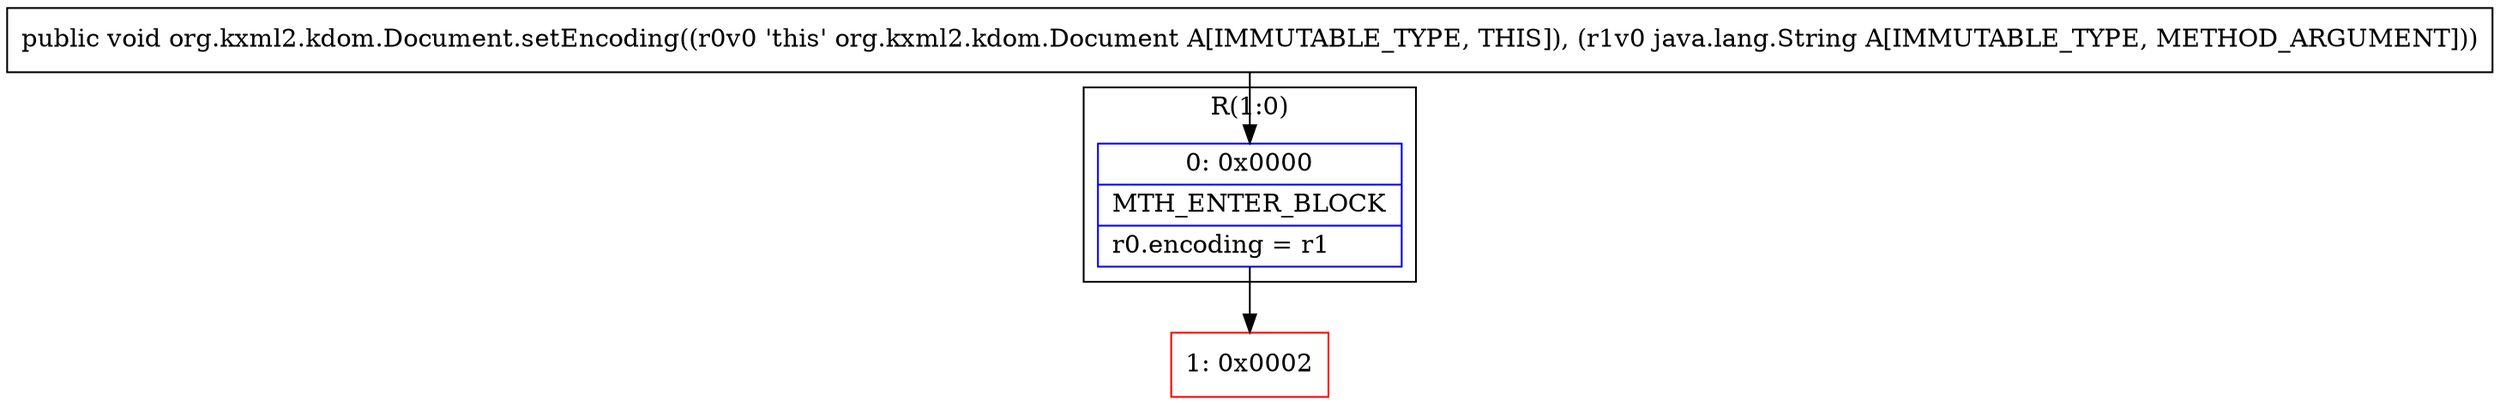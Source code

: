 digraph "CFG fororg.kxml2.kdom.Document.setEncoding(Ljava\/lang\/String;)V" {
subgraph cluster_Region_1410018195 {
label = "R(1:0)";
node [shape=record,color=blue];
Node_0 [shape=record,label="{0\:\ 0x0000|MTH_ENTER_BLOCK\l|r0.encoding = r1\l}"];
}
Node_1 [shape=record,color=red,label="{1\:\ 0x0002}"];
MethodNode[shape=record,label="{public void org.kxml2.kdom.Document.setEncoding((r0v0 'this' org.kxml2.kdom.Document A[IMMUTABLE_TYPE, THIS]), (r1v0 java.lang.String A[IMMUTABLE_TYPE, METHOD_ARGUMENT])) }"];
MethodNode -> Node_0;
Node_0 -> Node_1;
}

